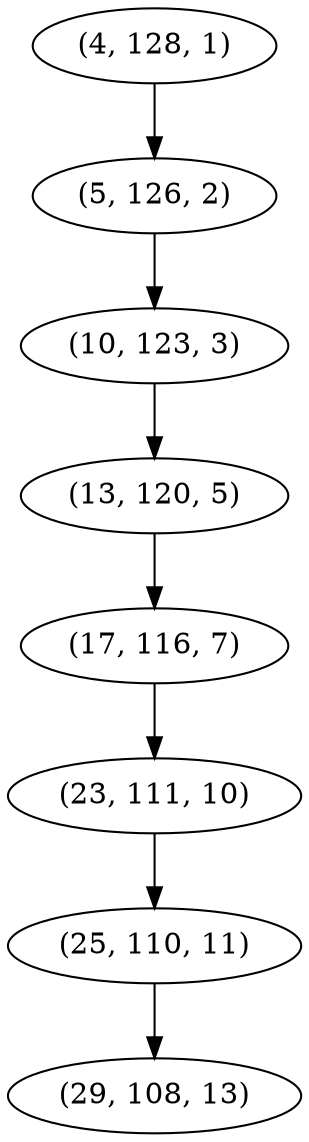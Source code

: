 digraph tree {
    "(4, 128, 1)";
    "(5, 126, 2)";
    "(10, 123, 3)";
    "(13, 120, 5)";
    "(17, 116, 7)";
    "(23, 111, 10)";
    "(25, 110, 11)";
    "(29, 108, 13)";
    "(4, 128, 1)" -> "(5, 126, 2)";
    "(5, 126, 2)" -> "(10, 123, 3)";
    "(10, 123, 3)" -> "(13, 120, 5)";
    "(13, 120, 5)" -> "(17, 116, 7)";
    "(17, 116, 7)" -> "(23, 111, 10)";
    "(23, 111, 10)" -> "(25, 110, 11)";
    "(25, 110, 11)" -> "(29, 108, 13)";
}
